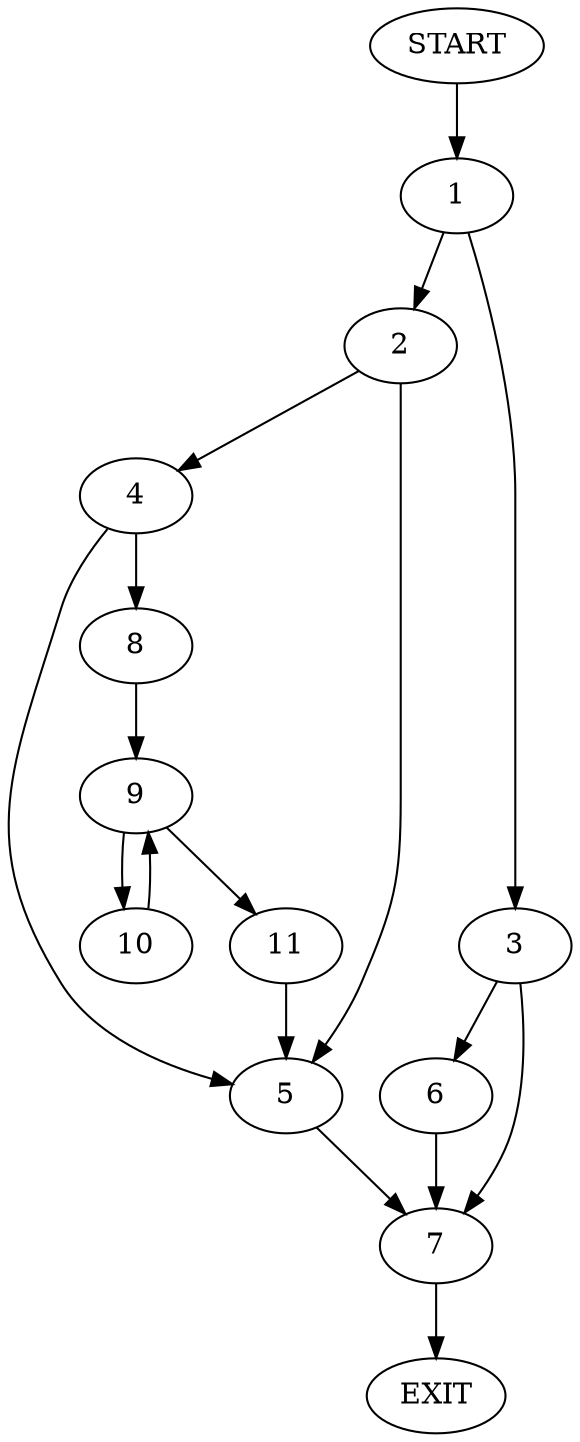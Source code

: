 digraph {
0 [label="START"]
12 [label="EXIT"]
0 -> 1
1 -> 2
1 -> 3
2 -> 4
2 -> 5
3 -> 6
3 -> 7
5 -> 7
4 -> 8
4 -> 5
8 -> 9
9 -> 10
9 -> 11
11 -> 5
10 -> 9
7 -> 12
6 -> 7
}
